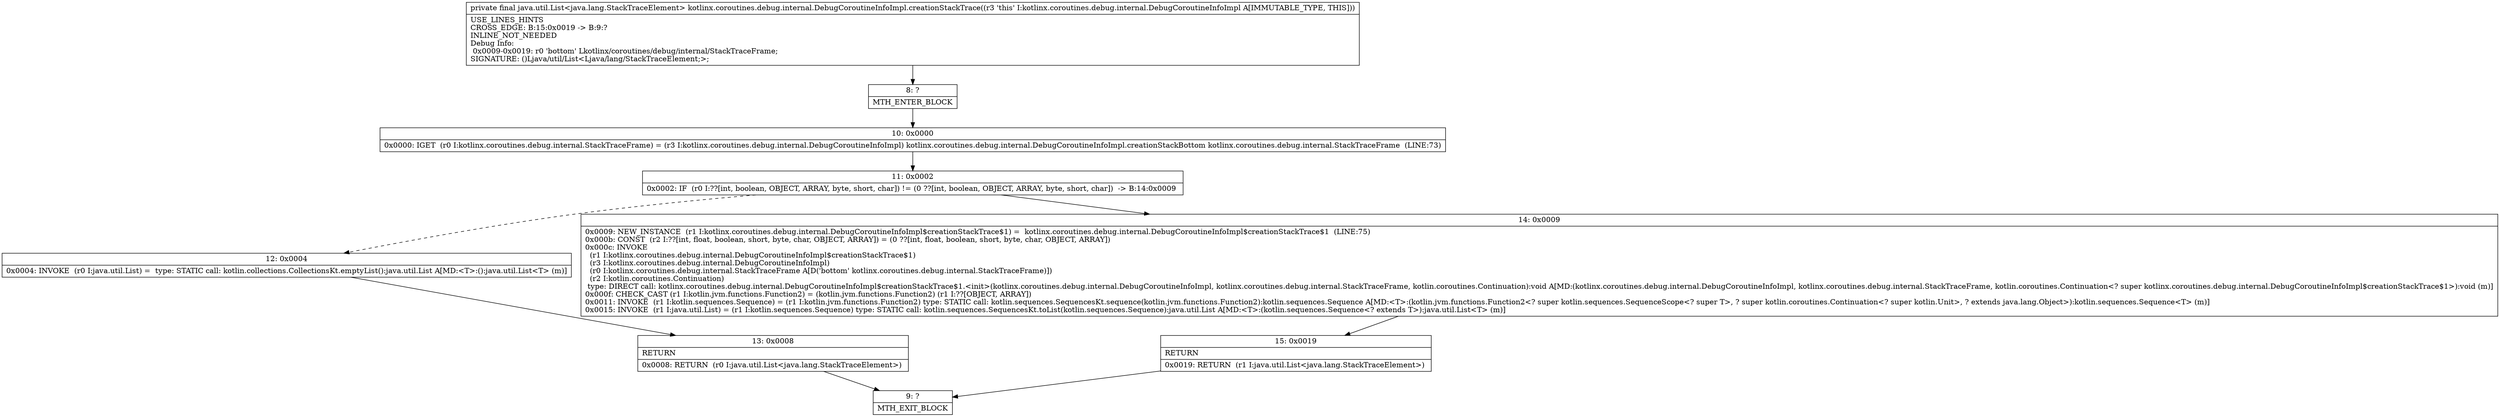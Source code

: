 digraph "CFG forkotlinx.coroutines.debug.internal.DebugCoroutineInfoImpl.creationStackTrace()Ljava\/util\/List;" {
Node_8 [shape=record,label="{8\:\ ?|MTH_ENTER_BLOCK\l}"];
Node_10 [shape=record,label="{10\:\ 0x0000|0x0000: IGET  (r0 I:kotlinx.coroutines.debug.internal.StackTraceFrame) = (r3 I:kotlinx.coroutines.debug.internal.DebugCoroutineInfoImpl) kotlinx.coroutines.debug.internal.DebugCoroutineInfoImpl.creationStackBottom kotlinx.coroutines.debug.internal.StackTraceFrame  (LINE:73)\l}"];
Node_11 [shape=record,label="{11\:\ 0x0002|0x0002: IF  (r0 I:??[int, boolean, OBJECT, ARRAY, byte, short, char]) != (0 ??[int, boolean, OBJECT, ARRAY, byte, short, char])  \-\> B:14:0x0009 \l}"];
Node_12 [shape=record,label="{12\:\ 0x0004|0x0004: INVOKE  (r0 I:java.util.List) =  type: STATIC call: kotlin.collections.CollectionsKt.emptyList():java.util.List A[MD:\<T\>:():java.util.List\<T\> (m)]\l}"];
Node_13 [shape=record,label="{13\:\ 0x0008|RETURN\l|0x0008: RETURN  (r0 I:java.util.List\<java.lang.StackTraceElement\>) \l}"];
Node_9 [shape=record,label="{9\:\ ?|MTH_EXIT_BLOCK\l}"];
Node_14 [shape=record,label="{14\:\ 0x0009|0x0009: NEW_INSTANCE  (r1 I:kotlinx.coroutines.debug.internal.DebugCoroutineInfoImpl$creationStackTrace$1) =  kotlinx.coroutines.debug.internal.DebugCoroutineInfoImpl$creationStackTrace$1  (LINE:75)\l0x000b: CONST  (r2 I:??[int, float, boolean, short, byte, char, OBJECT, ARRAY]) = (0 ??[int, float, boolean, short, byte, char, OBJECT, ARRAY]) \l0x000c: INVOKE  \l  (r1 I:kotlinx.coroutines.debug.internal.DebugCoroutineInfoImpl$creationStackTrace$1)\l  (r3 I:kotlinx.coroutines.debug.internal.DebugCoroutineInfoImpl)\l  (r0 I:kotlinx.coroutines.debug.internal.StackTraceFrame A[D('bottom' kotlinx.coroutines.debug.internal.StackTraceFrame)])\l  (r2 I:kotlin.coroutines.Continuation)\l type: DIRECT call: kotlinx.coroutines.debug.internal.DebugCoroutineInfoImpl$creationStackTrace$1.\<init\>(kotlinx.coroutines.debug.internal.DebugCoroutineInfoImpl, kotlinx.coroutines.debug.internal.StackTraceFrame, kotlin.coroutines.Continuation):void A[MD:(kotlinx.coroutines.debug.internal.DebugCoroutineInfoImpl, kotlinx.coroutines.debug.internal.StackTraceFrame, kotlin.coroutines.Continuation\<? super kotlinx.coroutines.debug.internal.DebugCoroutineInfoImpl$creationStackTrace$1\>):void (m)]\l0x000f: CHECK_CAST (r1 I:kotlin.jvm.functions.Function2) = (kotlin.jvm.functions.Function2) (r1 I:??[OBJECT, ARRAY]) \l0x0011: INVOKE  (r1 I:kotlin.sequences.Sequence) = (r1 I:kotlin.jvm.functions.Function2) type: STATIC call: kotlin.sequences.SequencesKt.sequence(kotlin.jvm.functions.Function2):kotlin.sequences.Sequence A[MD:\<T\>:(kotlin.jvm.functions.Function2\<? super kotlin.sequences.SequenceScope\<? super T\>, ? super kotlin.coroutines.Continuation\<? super kotlin.Unit\>, ? extends java.lang.Object\>):kotlin.sequences.Sequence\<T\> (m)]\l0x0015: INVOKE  (r1 I:java.util.List) = (r1 I:kotlin.sequences.Sequence) type: STATIC call: kotlin.sequences.SequencesKt.toList(kotlin.sequences.Sequence):java.util.List A[MD:\<T\>:(kotlin.sequences.Sequence\<? extends T\>):java.util.List\<T\> (m)]\l}"];
Node_15 [shape=record,label="{15\:\ 0x0019|RETURN\l|0x0019: RETURN  (r1 I:java.util.List\<java.lang.StackTraceElement\>) \l}"];
MethodNode[shape=record,label="{private final java.util.List\<java.lang.StackTraceElement\> kotlinx.coroutines.debug.internal.DebugCoroutineInfoImpl.creationStackTrace((r3 'this' I:kotlinx.coroutines.debug.internal.DebugCoroutineInfoImpl A[IMMUTABLE_TYPE, THIS]))  | USE_LINES_HINTS\lCROSS_EDGE: B:15:0x0019 \-\> B:9:?\lINLINE_NOT_NEEDED\lDebug Info:\l  0x0009\-0x0019: r0 'bottom' Lkotlinx\/coroutines\/debug\/internal\/StackTraceFrame;\lSIGNATURE: ()Ljava\/util\/List\<Ljava\/lang\/StackTraceElement;\>;\l}"];
MethodNode -> Node_8;Node_8 -> Node_10;
Node_10 -> Node_11;
Node_11 -> Node_12[style=dashed];
Node_11 -> Node_14;
Node_12 -> Node_13;
Node_13 -> Node_9;
Node_14 -> Node_15;
Node_15 -> Node_9;
}

